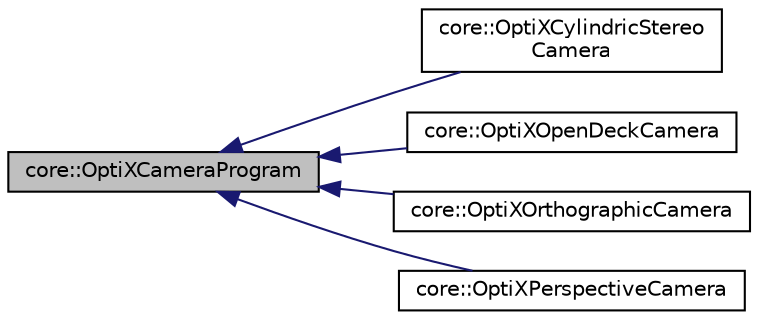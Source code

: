 digraph "core::OptiXCameraProgram"
{
 // LATEX_PDF_SIZE
  edge [fontname="Helvetica",fontsize="10",labelfontname="Helvetica",labelfontsize="10"];
  node [fontname="Helvetica",fontsize="10",shape=record];
  rankdir="LR";
  Node1 [label="core::OptiXCameraProgram",height=0.2,width=0.4,color="black", fillcolor="grey75", style="filled", fontcolor="black",tooltip="The OptiXCameraProgram class is an abstract class that provides the required programs for launching r..."];
  Node1 -> Node2 [dir="back",color="midnightblue",fontsize="10",style="solid",fontname="Helvetica"];
  Node2 [label="core::OptiXCylindricStereo\lCamera",height=0.2,width=0.4,color="black", fillcolor="white", style="filled",URL="$d6/d3d/classcore_1_1OptiXCylindricStereoCamera.html",tooltip=" "];
  Node1 -> Node3 [dir="back",color="midnightblue",fontsize="10",style="solid",fontname="Helvetica"];
  Node3 [label="core::OptiXOpenDeckCamera",height=0.2,width=0.4,color="black", fillcolor="white", style="filled",URL="$d1/d22/classcore_1_1OptiXOpenDeckCamera.html",tooltip=" "];
  Node1 -> Node4 [dir="back",color="midnightblue",fontsize="10",style="solid",fontname="Helvetica"];
  Node4 [label="core::OptiXOrthographicCamera",height=0.2,width=0.4,color="black", fillcolor="white", style="filled",URL="$db/dc5/classcore_1_1OptiXOrthographicCamera.html",tooltip=" "];
  Node1 -> Node5 [dir="back",color="midnightblue",fontsize="10",style="solid",fontname="Helvetica"];
  Node5 [label="core::OptiXPerspectiveCamera",height=0.2,width=0.4,color="black", fillcolor="white", style="filled",URL="$d7/de4/classcore_1_1OptiXPerspectiveCamera.html",tooltip=" "];
}
